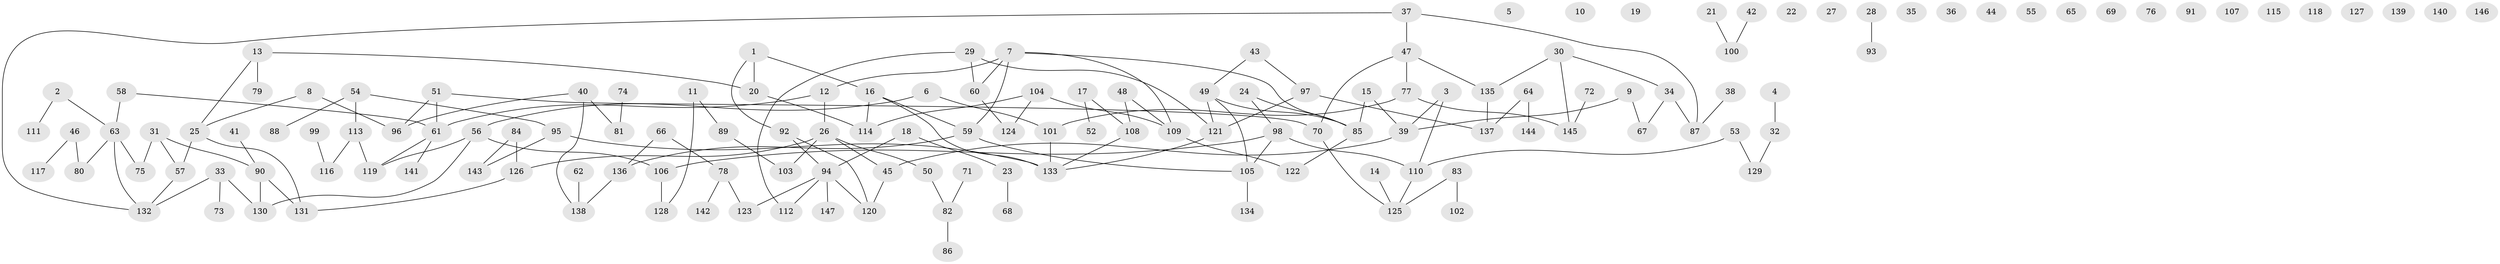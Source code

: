 // Generated by graph-tools (version 1.1) at 2025/00/03/09/25 03:00:52]
// undirected, 147 vertices, 160 edges
graph export_dot {
graph [start="1"]
  node [color=gray90,style=filled];
  1;
  2;
  3;
  4;
  5;
  6;
  7;
  8;
  9;
  10;
  11;
  12;
  13;
  14;
  15;
  16;
  17;
  18;
  19;
  20;
  21;
  22;
  23;
  24;
  25;
  26;
  27;
  28;
  29;
  30;
  31;
  32;
  33;
  34;
  35;
  36;
  37;
  38;
  39;
  40;
  41;
  42;
  43;
  44;
  45;
  46;
  47;
  48;
  49;
  50;
  51;
  52;
  53;
  54;
  55;
  56;
  57;
  58;
  59;
  60;
  61;
  62;
  63;
  64;
  65;
  66;
  67;
  68;
  69;
  70;
  71;
  72;
  73;
  74;
  75;
  76;
  77;
  78;
  79;
  80;
  81;
  82;
  83;
  84;
  85;
  86;
  87;
  88;
  89;
  90;
  91;
  92;
  93;
  94;
  95;
  96;
  97;
  98;
  99;
  100;
  101;
  102;
  103;
  104;
  105;
  106;
  107;
  108;
  109;
  110;
  111;
  112;
  113;
  114;
  115;
  116;
  117;
  118;
  119;
  120;
  121;
  122;
  123;
  124;
  125;
  126;
  127;
  128;
  129;
  130;
  131;
  132;
  133;
  134;
  135;
  136;
  137;
  138;
  139;
  140;
  141;
  142;
  143;
  144;
  145;
  146;
  147;
  1 -- 16;
  1 -- 20;
  1 -- 92;
  2 -- 63;
  2 -- 111;
  3 -- 39;
  3 -- 110;
  4 -- 32;
  6 -- 56;
  6 -- 101;
  7 -- 12;
  7 -- 59;
  7 -- 60;
  7 -- 85;
  7 -- 109;
  8 -- 25;
  8 -- 96;
  9 -- 39;
  9 -- 67;
  11 -- 89;
  11 -- 128;
  12 -- 26;
  12 -- 61;
  13 -- 20;
  13 -- 25;
  13 -- 79;
  14 -- 125;
  15 -- 39;
  15 -- 85;
  16 -- 59;
  16 -- 114;
  16 -- 133;
  17 -- 52;
  17 -- 108;
  18 -- 23;
  18 -- 94;
  20 -- 114;
  21 -- 100;
  23 -- 68;
  24 -- 85;
  24 -- 98;
  25 -- 57;
  25 -- 131;
  26 -- 45;
  26 -- 50;
  26 -- 103;
  26 -- 126;
  28 -- 93;
  29 -- 60;
  29 -- 112;
  29 -- 121;
  30 -- 34;
  30 -- 135;
  30 -- 145;
  31 -- 57;
  31 -- 75;
  31 -- 90;
  32 -- 129;
  33 -- 73;
  33 -- 130;
  33 -- 132;
  34 -- 67;
  34 -- 87;
  37 -- 47;
  37 -- 87;
  37 -- 132;
  38 -- 87;
  39 -- 45;
  40 -- 81;
  40 -- 96;
  40 -- 138;
  41 -- 90;
  42 -- 100;
  43 -- 49;
  43 -- 97;
  45 -- 120;
  46 -- 80;
  46 -- 117;
  47 -- 70;
  47 -- 77;
  47 -- 135;
  48 -- 108;
  48 -- 109;
  49 -- 85;
  49 -- 105;
  49 -- 121;
  50 -- 82;
  51 -- 61;
  51 -- 70;
  51 -- 96;
  53 -- 110;
  53 -- 129;
  54 -- 88;
  54 -- 95;
  54 -- 113;
  56 -- 106;
  56 -- 119;
  56 -- 130;
  57 -- 132;
  58 -- 61;
  58 -- 63;
  59 -- 105;
  59 -- 136;
  60 -- 124;
  61 -- 119;
  61 -- 141;
  62 -- 138;
  63 -- 75;
  63 -- 80;
  63 -- 132;
  64 -- 137;
  64 -- 144;
  66 -- 78;
  66 -- 136;
  70 -- 125;
  71 -- 82;
  72 -- 145;
  74 -- 81;
  77 -- 101;
  77 -- 145;
  78 -- 123;
  78 -- 142;
  82 -- 86;
  83 -- 102;
  83 -- 125;
  84 -- 126;
  84 -- 143;
  85 -- 122;
  89 -- 103;
  90 -- 130;
  90 -- 131;
  92 -- 94;
  92 -- 120;
  94 -- 112;
  94 -- 120;
  94 -- 123;
  94 -- 147;
  95 -- 133;
  95 -- 143;
  97 -- 121;
  97 -- 137;
  98 -- 105;
  98 -- 106;
  98 -- 110;
  99 -- 116;
  101 -- 133;
  104 -- 109;
  104 -- 114;
  104 -- 124;
  105 -- 134;
  106 -- 128;
  108 -- 133;
  109 -- 122;
  110 -- 125;
  113 -- 116;
  113 -- 119;
  121 -- 133;
  126 -- 131;
  135 -- 137;
  136 -- 138;
}
